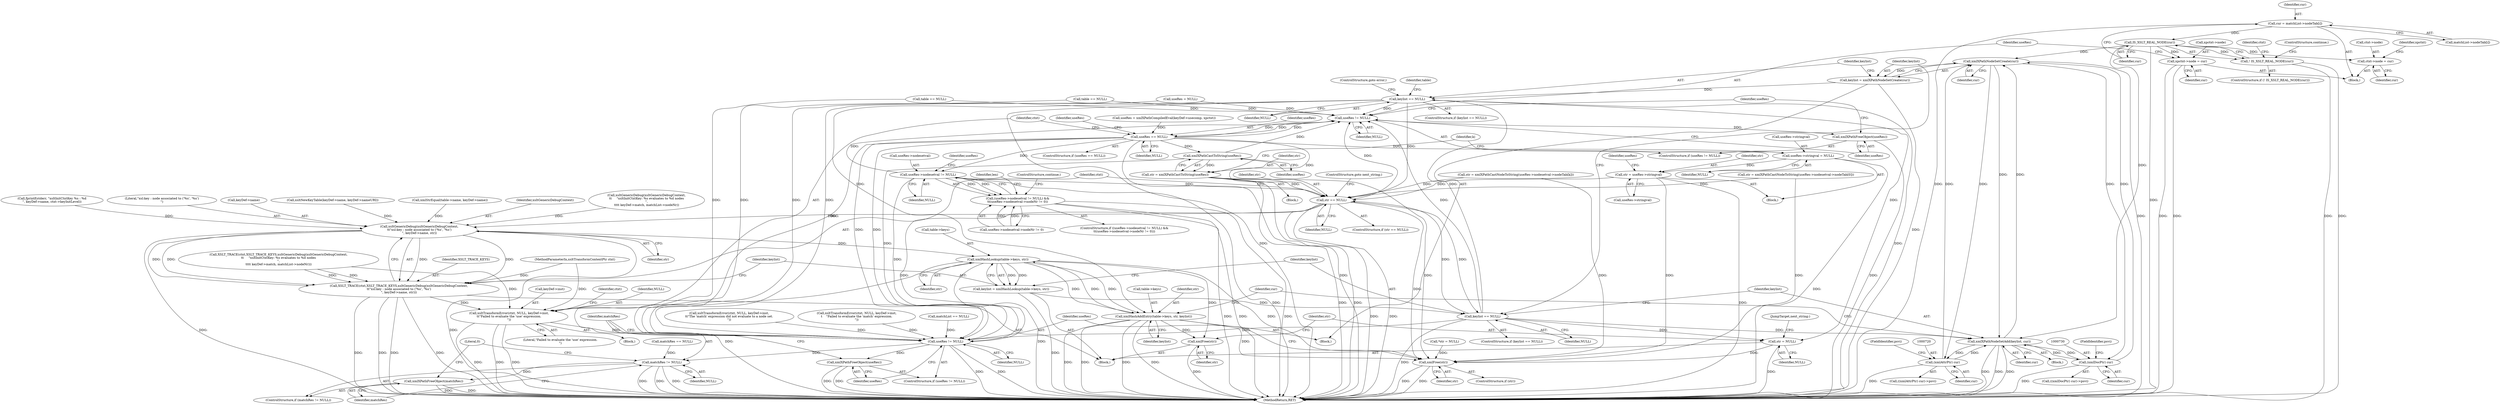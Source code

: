 digraph "0_Chrome_96dbafe288dbe2f0cc45fa3c39daf6d0c37acbab_17@array" {
"1000524" [label="(Call,cur = matchList->nodeTab[i])"];
"1000533" [label="(Call,IS_XSLT_REAL_NODE(cur))"];
"1000532" [label="(Call,! IS_XSLT_REAL_NODE(cur))"];
"1000536" [label="(Call,ctxt->node = cur)"];
"1000541" [label="(Call,xpctxt->node = cur)"];
"1000682" [label="(Call,xmlXPathNodeSetCreate(cur))"];
"1000680" [label="(Call,keylist = xmlXPathNodeSetCreate(cur))"];
"1000685" [label="(Call,keylist == NULL)"];
"1000547" [label="(Call,useRes != NULL)"];
"1000550" [label="(Call,xmlXPathFreeObject(useRes))"];
"1000560" [label="(Call,useRes == NULL)"];
"1000564" [label="(Call,xsltTransformError(ctxt, NULL, keyDef->inst,\n\t\t\"Failed to evaluate the 'use' expression.\n\"))"];
"1000811" [label="(Call,useRes != NULL)"];
"1000814" [label="(Call,xmlXPathFreeObject(useRes))"];
"1000817" [label="(Call,matchRes != NULL)"];
"1000820" [label="(Call,xmlXPathFreeObject(matchRes))"];
"1000586" [label="(Call,useRes->nodesetval != NULL)"];
"1000585" [label="(Call,(useRes->nodesetval != NULL) &&\n\t\t(useRes->nodesetval->nodeNr != 0))"];
"1000654" [label="(Call,str == NULL)"];
"1000661" [label="(Call,xsltGenericDebug(xsltGenericDebugContext,\n\t\t\"xsl:key : node associated to ('%s', '%s')\n\", keyDef->name, str))"];
"1000658" [label="(Call,XSLT_TRACE(ctxt,XSLT_TRACE_KEYS,xsltGenericDebug(xsltGenericDebugContext,\n\t\t\"xsl:key : node associated to ('%s', '%s')\n\", keyDef->name, str)))"];
"1000670" [label="(Call,xmlHashLookup(table->keys, str))"];
"1000668" [label="(Call,keylist = xmlHashLookup(table->keys, str))"];
"1000676" [label="(Call,keylist == NULL)"];
"1000697" [label="(Call,xmlXPathNodeSetAdd(keylist, cur))"];
"1000719" [label="(Call,(xmlAttrPtr) cur)"];
"1000729" [label="(Call,(xmlDocPtr) cur)"];
"1000739" [label="(Call,str = NULL)"];
"1000808" [label="(Call,xmlFree(str))"];
"1000689" [label="(Call,xmlHashAddEntry(table->keys, str, keylist))"];
"1000737" [label="(Call,xmlFree(str))"];
"1000636" [label="(Call,useRes->stringval = NULL)"];
"1000631" [label="(Call,str = useRes->stringval)"];
"1000645" [label="(Call,xmlXPathCastToString(useRes))"];
"1000643" [label="(Call,str = xmlXPathCastToString(useRes))"];
"1000680" [label="(Call,keylist = xmlXPathNodeSetCreate(cur))"];
"1000584" [label="(ControlStructure,if ((useRes->nodesetval != NULL) &&\n\t\t(useRes->nodesetval->nodeNr != 0)))"];
"1000632" [label="(Identifier,str)"];
"1000812" [label="(Identifier,useRes)"];
"1000486" [label="(Call,table == NULL)"];
"1000658" [label="(Call,XSLT_TRACE(ctxt,XSLT_TRACE_KEYS,xsltGenericDebug(xsltGenericDebugContext,\n\t\t\"xsl:key : node associated to ('%s', '%s')\n\", keyDef->name, str)))"];
"1000115" [label="(MethodParameterIn,xsltTransformContextPtr ctxt)"];
"1000631" [label="(Call,str = useRes->stringval)"];
"1000740" [label="(Identifier,str)"];
"1000636" [label="(Call,useRes->stringval = NULL)"];
"1000570" [label="(Literal,\"Failed to evaluate the 'use' expression.\n\")"];
"1000808" [label="(Call,xmlFree(str))"];
"1000741" [label="(Identifier,NULL)"];
"1000655" [label="(Identifier,str)"];
"1000532" [label="(Call,! IS_XSLT_REAL_NODE(cur))"];
"1000811" [label="(Call,useRes != NULL)"];
"1000657" [label="(ControlStructure,goto next_string;)"];
"1000580" [label="(Identifier,useRes)"];
"1000742" [label="(JumpTarget,next_string:)"];
"1000427" [label="(Call,xmlStrEqual(table->name, keyDef->name))"];
"1000587" [label="(Call,useRes->nodesetval)"];
"1000656" [label="(Identifier,NULL)"];
"1000136" [label="(Call,*str = NULL)"];
"1000640" [label="(Identifier,NULL)"];
"1000562" [label="(Identifier,NULL)"];
"1000586" [label="(Call,useRes->nodesetval != NULL)"];
"1000646" [label="(Identifier,useRes)"];
"1000818" [label="(Identifier,matchRes)"];
"1000702" [label="(Identifier,cur)"];
"1000550" [label="(Call,xmlXPathFreeObject(useRes))"];
"1000547" [label="(Call,useRes != NULL)"];
"1000687" [label="(Identifier,NULL)"];
"1000585" [label="(Call,(useRes->nodesetval != NULL) &&\n\t\t(useRes->nodesetval->nodeNr != 0))"];
"1000531" [label="(ControlStructure,if (! IS_XSLT_REAL_NODE(cur)))"];
"1000654" [label="(Call,str == NULL)"];
"1000816" [label="(ControlStructure,if (matchRes != NULL))"];
"1000573" [label="(Identifier,ctxt)"];
"1000559" [label="(ControlStructure,if (useRes == NULL))"];
"1000545" [label="(Identifier,cur)"];
"1000644" [label="(Identifier,str)"];
"1000552" [label="(Call,useRes = xmlXPathCompiledEval(keyDef->usecomp, xpctxt))"];
"1000821" [label="(Identifier,matchRes)"];
"1000366" [label="(Call,XSLT_TRACE(ctxt,XSLT_TRACE_KEYS,xsltGenericDebug(xsltGenericDebugContext,\n\t\t     \"xsltInitCtxtKey: %s evaluates to %d nodes\n\",\n\t\t\t\t keyDef->match, matchList->nodeNr)))"];
"1000722" [label="(FieldIdentifier,psvi)"];
"1000685" [label="(Call,keylist == NULL)"];
"1000637" [label="(Call,useRes->stringval)"];
"1000750" [label="(Call,str = xmlXPathCastNodeToString(useRes->nodesetval->nodeTab[k]))"];
"1000564" [label="(Call,xsltTransformError(ctxt, NULL, keyDef->inst,\n\t\t\"Failed to evaluate the 'use' expression.\n\"))"];
"1000819" [label="(Identifier,NULL)"];
"1000824" [label="(MethodReturn,RET)"];
"1000546" [label="(ControlStructure,if (useRes != NULL))"];
"1000682" [label="(Call,xmlXPathNodeSetCreate(cur))"];
"1000132" [label="(Call,useRes = NULL)"];
"1000690" [label="(Call,table->keys)"];
"1000814" [label="(Call,xmlXPathFreeObject(useRes))"];
"1000732" [label="(FieldIdentifier,psvi)"];
"1000563" [label="(Block,)"];
"1000669" [label="(Identifier,keylist)"];
"1000642" [label="(Block,)"];
"1000543" [label="(Identifier,xpctxt)"];
"1000524" [label="(Call,cur = matchList->nodeTab[i])"];
"1000645" [label="(Call,xmlXPathCastToString(useRes))"];
"1000699" [label="(Identifier,cur)"];
"1000729" [label="(Call,(xmlDocPtr) cur)"];
"1000698" [label="(Identifier,keylist)"];
"1000737" [label="(Call,xmlFree(str))"];
"1000694" [label="(Identifier,keylist)"];
"1000548" [label="(Identifier,useRes)"];
"1000718" [label="(Call,((xmlAttrPtr) cur)->psvi)"];
"1000675" [label="(ControlStructure,if (keylist == NULL))"];
"1000681" [label="(Identifier,keylist)"];
"1000561" [label="(Identifier,useRes)"];
"1000553" [label="(Identifier,useRes)"];
"1000728" [label="(Call,((xmlDocPtr) cur)->psvi)"];
"1000661" [label="(Call,xsltGenericDebug(xsltGenericDebugContext,\n\t\t\"xsl:key : node associated to ('%s', '%s')\n\", keyDef->name, str))"];
"1000534" [label="(Identifier,cur)"];
"1000638" [label="(Identifier,useRes)"];
"1000662" [label="(Identifier,xsltGenericDebugContext)"];
"1000809" [label="(Identifier,str)"];
"1000565" [label="(Identifier,ctxt)"];
"1000369" [label="(Call,xsltGenericDebug(xsltGenericDebugContext,\n\t\t     \"xsltInitCtxtKey: %s evaluates to %d nodes\n\",\n\t\t\t\t keyDef->match, matchList->nodeNr))"];
"1000693" [label="(Identifier,str)"];
"1000591" [label="(Call,useRes->nodesetval->nodeNr != 0)"];
"1000739" [label="(Call,str = NULL)"];
"1000820" [label="(Call,xmlXPathFreeObject(matchRes))"];
"1000668" [label="(Call,keylist = xmlHashLookup(table->keys, str))"];
"1000677" [label="(Identifier,keylist)"];
"1000679" [label="(Block,)"];
"1000688" [label="(ControlStructure,goto error;)"];
"1000560" [label="(Call,useRes == NULL)"];
"1000540" [label="(Identifier,cur)"];
"1000389" [label="(Call,xsltTransformError(ctxt, NULL, keyDef->inst,\n\t\t\"The 'match' expression did not evaluate to a node set.\n\"))"];
"1000653" [label="(ControlStructure,if (str == NULL))"];
"1000541" [label="(Call,xpctxt->node = cur)"];
"1000731" [label="(Identifier,cur)"];
"1000738" [label="(Identifier,str)"];
"1000683" [label="(Identifier,cur)"];
"1000633" [label="(Call,useRes->stringval)"];
"1000691" [label="(Identifier,table)"];
"1000652" [label="(Block,)"];
"1000322" [label="(Call,matchRes == NULL)"];
"1000719" [label="(Call,(xmlAttrPtr) cur)"];
"1000335" [label="(Call,xsltTransformError(ctxt, NULL, keyDef->inst,\n\t    \"Failed to evaluate the 'match' expression.\n\"))"];
"1000721" [label="(Identifier,cur)"];
"1000150" [label="(Call,fprintf(stderr, \"xsltInitCtxtKey %s : %d\n\", keyDef->name, ctxt->keyInitLevel))"];
"1000678" [label="(Identifier,NULL)"];
"1000689" [label="(Call,xmlHashAddEntry(table->keys, str, keylist))"];
"1000606" [label="(Call,str = xmlXPathCastNodeToString(useRes->nodesetval->nodeTab[0]))"];
"1000526" [label="(Call,matchList->nodeTab[i])"];
"1000648" [label="(Identifier,k)"];
"1000671" [label="(Call,table->keys)"];
"1000630" [label="(Block,)"];
"1000472" [label="(Call,table == NULL)"];
"1000538" [label="(Identifier,ctxt)"];
"1000697" [label="(Call,xmlXPathNodeSetAdd(keylist, cur))"];
"1000659" [label="(Identifier,ctxt)"];
"1000533" [label="(Call,IS_XSLT_REAL_NODE(cur))"];
"1000549" [label="(Identifier,NULL)"];
"1000594" [label="(Identifier,useRes)"];
"1000523" [label="(Block,)"];
"1000542" [label="(Call,xpctxt->node)"];
"1000696" [label="(Block,)"];
"1000600" [label="(Identifier,len)"];
"1000535" [label="(ControlStructure,continue;)"];
"1000590" [label="(Identifier,NULL)"];
"1000667" [label="(Identifier,str)"];
"1000670" [label="(Call,xmlHashLookup(table->keys, str))"];
"1000674" [label="(Identifier,str)"];
"1000676" [label="(Call,keylist == NULL)"];
"1000663" [label="(Literal,\"xsl:key : node associated to ('%s', '%s')\n\")"];
"1000537" [label="(Call,ctxt->node)"];
"1000806" [label="(ControlStructure,if (str))"];
"1000813" [label="(Identifier,NULL)"];
"1000404" [label="(Call,matchList == NULL)"];
"1000551" [label="(Identifier,useRes)"];
"1000536" [label="(Call,ctxt->node = cur)"];
"1000566" [label="(Identifier,NULL)"];
"1000664" [label="(Call,keyDef->name)"];
"1000567" [label="(Call,keyDef->inst)"];
"1000643" [label="(Call,str = xmlXPathCastToString(useRes))"];
"1000618" [label="(ControlStructure,continue;)"];
"1000815" [label="(Identifier,useRes)"];
"1000478" [label="(Call,xsltNewKeyTable(keyDef->name, keyDef->nameURI))"];
"1000686" [label="(Identifier,keylist)"];
"1000525" [label="(Identifier,cur)"];
"1000817" [label="(Call,matchRes != NULL)"];
"1000823" [label="(Literal,0)"];
"1000810" [label="(ControlStructure,if (useRes != NULL))"];
"1000660" [label="(Identifier,XSLT_TRACE_KEYS)"];
"1000684" [label="(ControlStructure,if (keylist == NULL))"];
"1000524" -> "1000523"  [label="AST: "];
"1000524" -> "1000526"  [label="CFG: "];
"1000525" -> "1000524"  [label="AST: "];
"1000526" -> "1000524"  [label="AST: "];
"1000534" -> "1000524"  [label="CFG: "];
"1000524" -> "1000824"  [label="DDG: "];
"1000524" -> "1000533"  [label="DDG: "];
"1000533" -> "1000532"  [label="AST: "];
"1000533" -> "1000534"  [label="CFG: "];
"1000534" -> "1000533"  [label="AST: "];
"1000532" -> "1000533"  [label="CFG: "];
"1000533" -> "1000824"  [label="DDG: "];
"1000533" -> "1000532"  [label="DDG: "];
"1000533" -> "1000536"  [label="DDG: "];
"1000533" -> "1000541"  [label="DDG: "];
"1000533" -> "1000682"  [label="DDG: "];
"1000533" -> "1000697"  [label="DDG: "];
"1000532" -> "1000531"  [label="AST: "];
"1000535" -> "1000532"  [label="CFG: "];
"1000538" -> "1000532"  [label="CFG: "];
"1000532" -> "1000824"  [label="DDG: "];
"1000532" -> "1000824"  [label="DDG: "];
"1000536" -> "1000523"  [label="AST: "];
"1000536" -> "1000540"  [label="CFG: "];
"1000537" -> "1000536"  [label="AST: "];
"1000540" -> "1000536"  [label="AST: "];
"1000543" -> "1000536"  [label="CFG: "];
"1000541" -> "1000523"  [label="AST: "];
"1000541" -> "1000545"  [label="CFG: "];
"1000542" -> "1000541"  [label="AST: "];
"1000545" -> "1000541"  [label="AST: "];
"1000548" -> "1000541"  [label="CFG: "];
"1000541" -> "1000824"  [label="DDG: "];
"1000541" -> "1000824"  [label="DDG: "];
"1000682" -> "1000680"  [label="AST: "];
"1000682" -> "1000683"  [label="CFG: "];
"1000683" -> "1000682"  [label="AST: "];
"1000680" -> "1000682"  [label="CFG: "];
"1000682" -> "1000824"  [label="DDG: "];
"1000682" -> "1000680"  [label="DDG: "];
"1000697" -> "1000682"  [label="DDG: "];
"1000719" -> "1000682"  [label="DDG: "];
"1000729" -> "1000682"  [label="DDG: "];
"1000682" -> "1000697"  [label="DDG: "];
"1000682" -> "1000719"  [label="DDG: "];
"1000682" -> "1000729"  [label="DDG: "];
"1000680" -> "1000679"  [label="AST: "];
"1000681" -> "1000680"  [label="AST: "];
"1000686" -> "1000680"  [label="CFG: "];
"1000680" -> "1000824"  [label="DDG: "];
"1000680" -> "1000685"  [label="DDG: "];
"1000685" -> "1000684"  [label="AST: "];
"1000685" -> "1000687"  [label="CFG: "];
"1000686" -> "1000685"  [label="AST: "];
"1000687" -> "1000685"  [label="AST: "];
"1000688" -> "1000685"  [label="CFG: "];
"1000691" -> "1000685"  [label="CFG: "];
"1000685" -> "1000824"  [label="DDG: "];
"1000685" -> "1000824"  [label="DDG: "];
"1000685" -> "1000547"  [label="DDG: "];
"1000685" -> "1000654"  [label="DDG: "];
"1000676" -> "1000685"  [label="DDG: "];
"1000685" -> "1000689"  [label="DDG: "];
"1000685" -> "1000739"  [label="DDG: "];
"1000685" -> "1000811"  [label="DDG: "];
"1000547" -> "1000546"  [label="AST: "];
"1000547" -> "1000549"  [label="CFG: "];
"1000548" -> "1000547"  [label="AST: "];
"1000549" -> "1000547"  [label="AST: "];
"1000551" -> "1000547"  [label="CFG: "];
"1000553" -> "1000547"  [label="CFG: "];
"1000645" -> "1000547"  [label="DDG: "];
"1000132" -> "1000547"  [label="DDG: "];
"1000560" -> "1000547"  [label="DDG: "];
"1000560" -> "1000547"  [label="DDG: "];
"1000676" -> "1000547"  [label="DDG: "];
"1000654" -> "1000547"  [label="DDG: "];
"1000586" -> "1000547"  [label="DDG: "];
"1000486" -> "1000547"  [label="DDG: "];
"1000472" -> "1000547"  [label="DDG: "];
"1000547" -> "1000550"  [label="DDG: "];
"1000547" -> "1000560"  [label="DDG: "];
"1000550" -> "1000546"  [label="AST: "];
"1000550" -> "1000551"  [label="CFG: "];
"1000551" -> "1000550"  [label="AST: "];
"1000553" -> "1000550"  [label="CFG: "];
"1000550" -> "1000824"  [label="DDG: "];
"1000560" -> "1000559"  [label="AST: "];
"1000560" -> "1000562"  [label="CFG: "];
"1000561" -> "1000560"  [label="AST: "];
"1000562" -> "1000560"  [label="AST: "];
"1000565" -> "1000560"  [label="CFG: "];
"1000580" -> "1000560"  [label="CFG: "];
"1000560" -> "1000824"  [label="DDG: "];
"1000552" -> "1000560"  [label="DDG: "];
"1000560" -> "1000564"  [label="DDG: "];
"1000560" -> "1000586"  [label="DDG: "];
"1000560" -> "1000636"  [label="DDG: "];
"1000560" -> "1000645"  [label="DDG: "];
"1000560" -> "1000654"  [label="DDG: "];
"1000560" -> "1000811"  [label="DDG: "];
"1000560" -> "1000811"  [label="DDG: "];
"1000564" -> "1000563"  [label="AST: "];
"1000564" -> "1000570"  [label="CFG: "];
"1000565" -> "1000564"  [label="AST: "];
"1000566" -> "1000564"  [label="AST: "];
"1000567" -> "1000564"  [label="AST: "];
"1000570" -> "1000564"  [label="AST: "];
"1000573" -> "1000564"  [label="CFG: "];
"1000564" -> "1000824"  [label="DDG: "];
"1000564" -> "1000824"  [label="DDG: "];
"1000564" -> "1000824"  [label="DDG: "];
"1000366" -> "1000564"  [label="DDG: "];
"1000658" -> "1000564"  [label="DDG: "];
"1000115" -> "1000564"  [label="DDG: "];
"1000564" -> "1000811"  [label="DDG: "];
"1000811" -> "1000810"  [label="AST: "];
"1000811" -> "1000813"  [label="CFG: "];
"1000812" -> "1000811"  [label="AST: "];
"1000813" -> "1000811"  [label="AST: "];
"1000815" -> "1000811"  [label="CFG: "];
"1000818" -> "1000811"  [label="CFG: "];
"1000811" -> "1000824"  [label="DDG: "];
"1000811" -> "1000824"  [label="DDG: "];
"1000645" -> "1000811"  [label="DDG: "];
"1000132" -> "1000811"  [label="DDG: "];
"1000676" -> "1000811"  [label="DDG: "];
"1000654" -> "1000811"  [label="DDG: "];
"1000586" -> "1000811"  [label="DDG: "];
"1000486" -> "1000811"  [label="DDG: "];
"1000472" -> "1000811"  [label="DDG: "];
"1000404" -> "1000811"  [label="DDG: "];
"1000389" -> "1000811"  [label="DDG: "];
"1000335" -> "1000811"  [label="DDG: "];
"1000811" -> "1000814"  [label="DDG: "];
"1000811" -> "1000817"  [label="DDG: "];
"1000814" -> "1000810"  [label="AST: "];
"1000814" -> "1000815"  [label="CFG: "];
"1000815" -> "1000814"  [label="AST: "];
"1000818" -> "1000814"  [label="CFG: "];
"1000814" -> "1000824"  [label="DDG: "];
"1000814" -> "1000824"  [label="DDG: "];
"1000817" -> "1000816"  [label="AST: "];
"1000817" -> "1000819"  [label="CFG: "];
"1000818" -> "1000817"  [label="AST: "];
"1000819" -> "1000817"  [label="AST: "];
"1000821" -> "1000817"  [label="CFG: "];
"1000823" -> "1000817"  [label="CFG: "];
"1000817" -> "1000824"  [label="DDG: "];
"1000817" -> "1000824"  [label="DDG: "];
"1000817" -> "1000824"  [label="DDG: "];
"1000322" -> "1000817"  [label="DDG: "];
"1000817" -> "1000820"  [label="DDG: "];
"1000820" -> "1000816"  [label="AST: "];
"1000820" -> "1000821"  [label="CFG: "];
"1000821" -> "1000820"  [label="AST: "];
"1000823" -> "1000820"  [label="CFG: "];
"1000820" -> "1000824"  [label="DDG: "];
"1000820" -> "1000824"  [label="DDG: "];
"1000586" -> "1000585"  [label="AST: "];
"1000586" -> "1000590"  [label="CFG: "];
"1000587" -> "1000586"  [label="AST: "];
"1000590" -> "1000586"  [label="AST: "];
"1000594" -> "1000586"  [label="CFG: "];
"1000585" -> "1000586"  [label="CFG: "];
"1000586" -> "1000824"  [label="DDG: "];
"1000586" -> "1000585"  [label="DDG: "];
"1000586" -> "1000585"  [label="DDG: "];
"1000586" -> "1000654"  [label="DDG: "];
"1000585" -> "1000584"  [label="AST: "];
"1000585" -> "1000591"  [label="CFG: "];
"1000591" -> "1000585"  [label="AST: "];
"1000600" -> "1000585"  [label="CFG: "];
"1000618" -> "1000585"  [label="CFG: "];
"1000585" -> "1000824"  [label="DDG: "];
"1000585" -> "1000824"  [label="DDG: "];
"1000585" -> "1000824"  [label="DDG: "];
"1000591" -> "1000585"  [label="DDG: "];
"1000591" -> "1000585"  [label="DDG: "];
"1000654" -> "1000653"  [label="AST: "];
"1000654" -> "1000656"  [label="CFG: "];
"1000655" -> "1000654"  [label="AST: "];
"1000656" -> "1000654"  [label="AST: "];
"1000657" -> "1000654"  [label="CFG: "];
"1000659" -> "1000654"  [label="CFG: "];
"1000654" -> "1000824"  [label="DDG: "];
"1000654" -> "1000824"  [label="DDG: "];
"1000606" -> "1000654"  [label="DDG: "];
"1000750" -> "1000654"  [label="DDG: "];
"1000631" -> "1000654"  [label="DDG: "];
"1000643" -> "1000654"  [label="DDG: "];
"1000676" -> "1000654"  [label="DDG: "];
"1000654" -> "1000661"  [label="DDG: "];
"1000654" -> "1000676"  [label="DDG: "];
"1000654" -> "1000808"  [label="DDG: "];
"1000661" -> "1000658"  [label="AST: "];
"1000661" -> "1000667"  [label="CFG: "];
"1000662" -> "1000661"  [label="AST: "];
"1000663" -> "1000661"  [label="AST: "];
"1000664" -> "1000661"  [label="AST: "];
"1000667" -> "1000661"  [label="AST: "];
"1000658" -> "1000661"  [label="CFG: "];
"1000661" -> "1000824"  [label="DDG: "];
"1000661" -> "1000824"  [label="DDG: "];
"1000661" -> "1000658"  [label="DDG: "];
"1000661" -> "1000658"  [label="DDG: "];
"1000661" -> "1000658"  [label="DDG: "];
"1000661" -> "1000658"  [label="DDG: "];
"1000369" -> "1000661"  [label="DDG: "];
"1000478" -> "1000661"  [label="DDG: "];
"1000150" -> "1000661"  [label="DDG: "];
"1000427" -> "1000661"  [label="DDG: "];
"1000661" -> "1000670"  [label="DDG: "];
"1000658" -> "1000652"  [label="AST: "];
"1000659" -> "1000658"  [label="AST: "];
"1000660" -> "1000658"  [label="AST: "];
"1000669" -> "1000658"  [label="CFG: "];
"1000658" -> "1000824"  [label="DDG: "];
"1000658" -> "1000824"  [label="DDG: "];
"1000658" -> "1000824"  [label="DDG: "];
"1000658" -> "1000824"  [label="DDG: "];
"1000366" -> "1000658"  [label="DDG: "];
"1000366" -> "1000658"  [label="DDG: "];
"1000115" -> "1000658"  [label="DDG: "];
"1000670" -> "1000668"  [label="AST: "];
"1000670" -> "1000674"  [label="CFG: "];
"1000671" -> "1000670"  [label="AST: "];
"1000674" -> "1000670"  [label="AST: "];
"1000668" -> "1000670"  [label="CFG: "];
"1000670" -> "1000824"  [label="DDG: "];
"1000670" -> "1000824"  [label="DDG: "];
"1000670" -> "1000668"  [label="DDG: "];
"1000670" -> "1000668"  [label="DDG: "];
"1000689" -> "1000670"  [label="DDG: "];
"1000670" -> "1000689"  [label="DDG: "];
"1000670" -> "1000689"  [label="DDG: "];
"1000670" -> "1000737"  [label="DDG: "];
"1000670" -> "1000808"  [label="DDG: "];
"1000668" -> "1000652"  [label="AST: "];
"1000669" -> "1000668"  [label="AST: "];
"1000677" -> "1000668"  [label="CFG: "];
"1000668" -> "1000824"  [label="DDG: "];
"1000668" -> "1000676"  [label="DDG: "];
"1000676" -> "1000675"  [label="AST: "];
"1000676" -> "1000678"  [label="CFG: "];
"1000677" -> "1000676"  [label="AST: "];
"1000678" -> "1000676"  [label="AST: "];
"1000681" -> "1000676"  [label="CFG: "];
"1000698" -> "1000676"  [label="CFG: "];
"1000676" -> "1000824"  [label="DDG: "];
"1000676" -> "1000697"  [label="DDG: "];
"1000676" -> "1000739"  [label="DDG: "];
"1000697" -> "1000696"  [label="AST: "];
"1000697" -> "1000699"  [label="CFG: "];
"1000698" -> "1000697"  [label="AST: "];
"1000699" -> "1000697"  [label="AST: "];
"1000702" -> "1000697"  [label="CFG: "];
"1000697" -> "1000824"  [label="DDG: "];
"1000697" -> "1000824"  [label="DDG: "];
"1000697" -> "1000824"  [label="DDG: "];
"1000719" -> "1000697"  [label="DDG: "];
"1000729" -> "1000697"  [label="DDG: "];
"1000697" -> "1000719"  [label="DDG: "];
"1000697" -> "1000729"  [label="DDG: "];
"1000719" -> "1000718"  [label="AST: "];
"1000719" -> "1000721"  [label="CFG: "];
"1000720" -> "1000719"  [label="AST: "];
"1000721" -> "1000719"  [label="AST: "];
"1000722" -> "1000719"  [label="CFG: "];
"1000719" -> "1000824"  [label="DDG: "];
"1000729" -> "1000728"  [label="AST: "];
"1000729" -> "1000731"  [label="CFG: "];
"1000730" -> "1000729"  [label="AST: "];
"1000731" -> "1000729"  [label="AST: "];
"1000732" -> "1000729"  [label="CFG: "];
"1000729" -> "1000824"  [label="DDG: "];
"1000739" -> "1000652"  [label="AST: "];
"1000739" -> "1000741"  [label="CFG: "];
"1000740" -> "1000739"  [label="AST: "];
"1000741" -> "1000739"  [label="AST: "];
"1000742" -> "1000739"  [label="CFG: "];
"1000739" -> "1000824"  [label="DDG: "];
"1000739" -> "1000808"  [label="DDG: "];
"1000808" -> "1000806"  [label="AST: "];
"1000808" -> "1000809"  [label="CFG: "];
"1000809" -> "1000808"  [label="AST: "];
"1000812" -> "1000808"  [label="CFG: "];
"1000808" -> "1000824"  [label="DDG: "];
"1000808" -> "1000824"  [label="DDG: "];
"1000606" -> "1000808"  [label="DDG: "];
"1000689" -> "1000808"  [label="DDG: "];
"1000750" -> "1000808"  [label="DDG: "];
"1000631" -> "1000808"  [label="DDG: "];
"1000643" -> "1000808"  [label="DDG: "];
"1000136" -> "1000808"  [label="DDG: "];
"1000689" -> "1000679"  [label="AST: "];
"1000689" -> "1000694"  [label="CFG: "];
"1000690" -> "1000689"  [label="AST: "];
"1000693" -> "1000689"  [label="AST: "];
"1000694" -> "1000689"  [label="AST: "];
"1000702" -> "1000689"  [label="CFG: "];
"1000689" -> "1000824"  [label="DDG: "];
"1000689" -> "1000824"  [label="DDG: "];
"1000689" -> "1000824"  [label="DDG: "];
"1000689" -> "1000824"  [label="DDG: "];
"1000689" -> "1000737"  [label="DDG: "];
"1000737" -> "1000652"  [label="AST: "];
"1000737" -> "1000738"  [label="CFG: "];
"1000738" -> "1000737"  [label="AST: "];
"1000740" -> "1000737"  [label="CFG: "];
"1000737" -> "1000824"  [label="DDG: "];
"1000636" -> "1000630"  [label="AST: "];
"1000636" -> "1000640"  [label="CFG: "];
"1000637" -> "1000636"  [label="AST: "];
"1000640" -> "1000636"  [label="AST: "];
"1000648" -> "1000636"  [label="CFG: "];
"1000636" -> "1000824"  [label="DDG: "];
"1000636" -> "1000631"  [label="DDG: "];
"1000631" -> "1000630"  [label="AST: "];
"1000631" -> "1000633"  [label="CFG: "];
"1000632" -> "1000631"  [label="AST: "];
"1000633" -> "1000631"  [label="AST: "];
"1000638" -> "1000631"  [label="CFG: "];
"1000631" -> "1000824"  [label="DDG: "];
"1000645" -> "1000643"  [label="AST: "];
"1000645" -> "1000646"  [label="CFG: "];
"1000646" -> "1000645"  [label="AST: "];
"1000643" -> "1000645"  [label="CFG: "];
"1000645" -> "1000643"  [label="DDG: "];
"1000643" -> "1000642"  [label="AST: "];
"1000644" -> "1000643"  [label="AST: "];
"1000648" -> "1000643"  [label="CFG: "];
"1000643" -> "1000824"  [label="DDG: "];
"1000643" -> "1000824"  [label="DDG: "];
}
